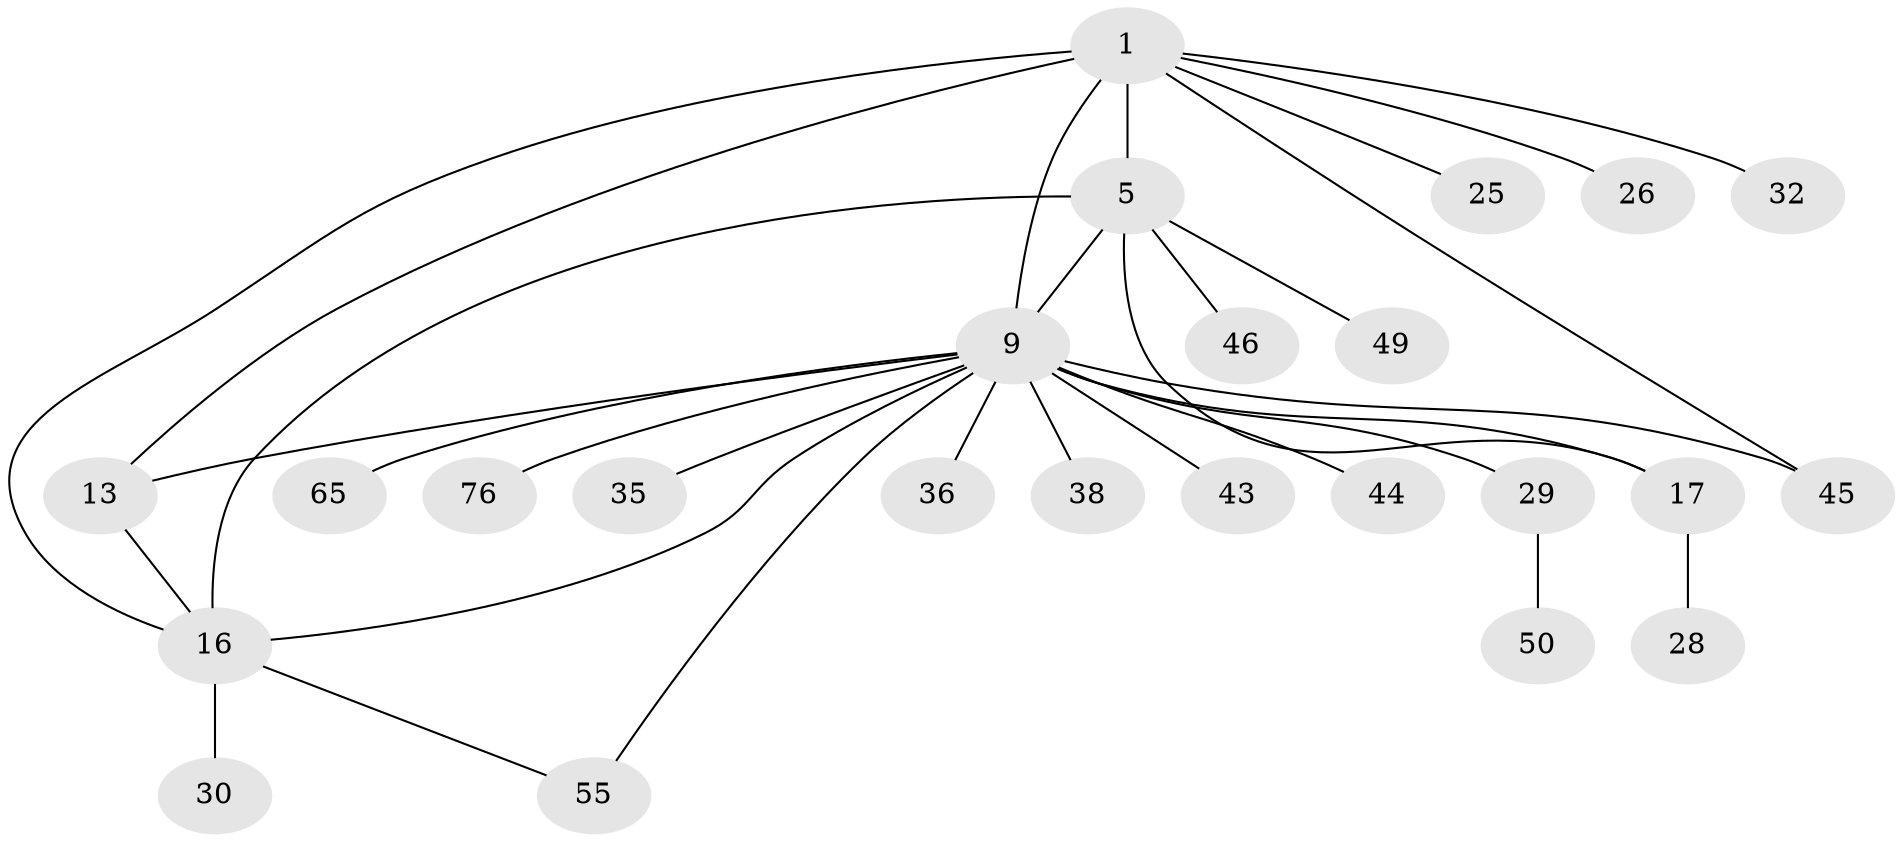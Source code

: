 // original degree distribution, {4: 0.075, 8: 0.0375, 5: 0.05, 9: 0.025, 6: 0.0125, 10: 0.0125, 7: 0.0375, 11: 0.0125, 2: 0.1625, 1: 0.5625, 3: 0.0125}
// Generated by graph-tools (version 1.1) at 2025/19/03/04/25 18:19:51]
// undirected, 24 vertices, 31 edges
graph export_dot {
graph [start="1"]
  node [color=gray90,style=filled];
  1 [super="+2+4+27"];
  5 [super="+8+37+6+7"];
  9 [super="+15+24+34+78+79+10+12+11"];
  13 [super="+42+63"];
  16 [super="+58"];
  17 [super="+18+69+40+41+21"];
  25 [super="+73"];
  26;
  28;
  29;
  30;
  32;
  35;
  36;
  38;
  43;
  44 [super="+47+56+66"];
  45;
  46 [super="+48"];
  49;
  50;
  55 [super="+64"];
  65;
  76;
  1 -- 32;
  1 -- 5 [weight=5];
  1 -- 25;
  1 -- 26;
  1 -- 16;
  1 -- 45;
  1 -- 9 [weight=2];
  1 -- 13;
  5 -- 49;
  5 -- 46;
  5 -- 9 [weight=2];
  5 -- 16;
  5 -- 17 [weight=2];
  9 -- 16;
  9 -- 36;
  9 -- 13;
  9 -- 29;
  9 -- 38;
  9 -- 65;
  9 -- 35;
  9 -- 43;
  9 -- 44;
  9 -- 45;
  9 -- 76;
  9 -- 17 [weight=2];
  9 -- 55;
  13 -- 16;
  16 -- 30;
  16 -- 55;
  17 -- 28;
  29 -- 50;
}
